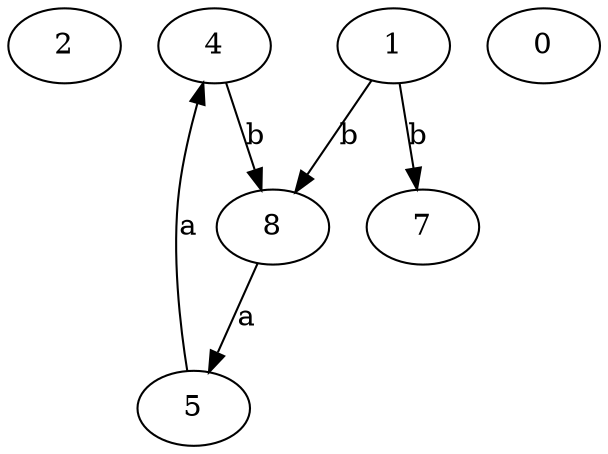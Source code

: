 strict digraph  {
2;
4;
5;
0;
1;
7;
8;
4 -> 8  [label=b];
5 -> 4  [label=a];
1 -> 7  [label=b];
1 -> 8  [label=b];
8 -> 5  [label=a];
}
